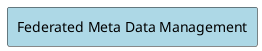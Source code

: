 @startuml

left to right direction


rectangle "Federated Meta Data Management" #lightblue {
}

@enduml
